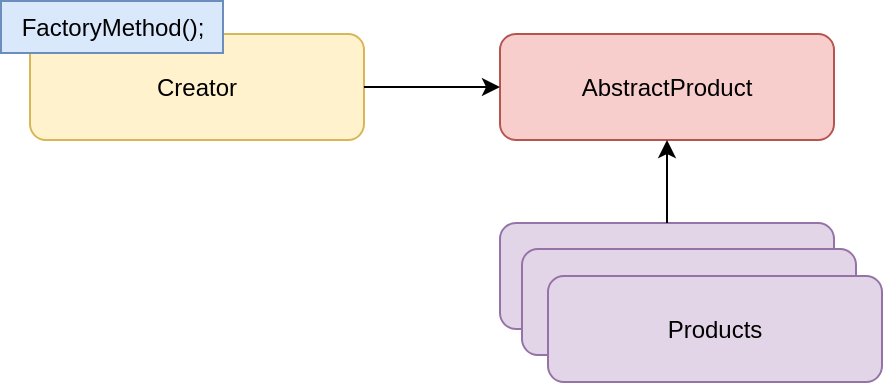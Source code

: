 <mxfile version="12.2.6" type="device" pages="1"><diagram id="VXBbxkpiSFSg8vEY1Lf7" name="Page-1"><mxGraphModel dx="998" dy="548" grid="0" gridSize="10" guides="1" tooltips="1" connect="1" arrows="1" fold="1" page="1" pageScale="1" pageWidth="850" pageHeight="1100" math="0" shadow="0"><root><mxCell id="0"/><mxCell id="1" parent="0"/><mxCell id="4pCIquLUjhYXRsBzifbx-2" value="Creator" style="rounded=1;whiteSpace=wrap;html=1;fillColor=#fff2cc;strokeColor=#d6b656;" vertex="1" parent="1"><mxGeometry x="71" y="106" width="167" height="53" as="geometry"/></mxCell><mxCell id="4pCIquLUjhYXRsBzifbx-3" value="AbstractProduct" style="rounded=1;whiteSpace=wrap;html=1;fillColor=#f8cecc;strokeColor=#b85450;" vertex="1" parent="1"><mxGeometry x="306" y="106" width="167" height="53" as="geometry"/></mxCell><mxCell id="4pCIquLUjhYXRsBzifbx-4" value="Creator" style="rounded=1;whiteSpace=wrap;html=1;fillColor=#e1d5e7;strokeColor=#9673a6;" vertex="1" parent="1"><mxGeometry x="306" y="200.5" width="167" height="53" as="geometry"/></mxCell><mxCell id="4pCIquLUjhYXRsBzifbx-5" value="Creator" style="rounded=1;whiteSpace=wrap;html=1;fillColor=#e1d5e7;strokeColor=#9673a6;" vertex="1" parent="1"><mxGeometry x="317" y="213.5" width="167" height="53" as="geometry"/></mxCell><mxCell id="4pCIquLUjhYXRsBzifbx-6" value="Products" style="rounded=1;whiteSpace=wrap;html=1;fillColor=#e1d5e7;strokeColor=#9673a6;" vertex="1" parent="1"><mxGeometry x="330" y="227" width="167" height="53" as="geometry"/></mxCell><mxCell id="4pCIquLUjhYXRsBzifbx-7" value="" style="endArrow=classic;html=1;entryX=0;entryY=0.5;entryDx=0;entryDy=0;exitX=1;exitY=0.5;exitDx=0;exitDy=0;" edge="1" parent="1" source="4pCIquLUjhYXRsBzifbx-2" target="4pCIquLUjhYXRsBzifbx-3"><mxGeometry width="50" height="50" relative="1" as="geometry"><mxPoint x="196" y="227" as="sourcePoint"/><mxPoint x="246" y="177" as="targetPoint"/></mxGeometry></mxCell><mxCell id="4pCIquLUjhYXRsBzifbx-8" value="" style="endArrow=classic;html=1;entryX=0.5;entryY=1;entryDx=0;entryDy=0;exitX=0.5;exitY=0;exitDx=0;exitDy=0;" edge="1" parent="1" target="4pCIquLUjhYXRsBzifbx-3"><mxGeometry width="50" height="50" relative="1" as="geometry"><mxPoint x="389.5" y="200.5" as="sourcePoint"/><mxPoint x="97" y="608" as="targetPoint"/></mxGeometry></mxCell><mxCell id="4pCIquLUjhYXRsBzifbx-9" value="FactoryMethod();" style="rounded=0;whiteSpace=wrap;html=1;fillColor=#dae8fc;strokeColor=#6c8ebf;" vertex="1" parent="1"><mxGeometry x="56.5" y="89.5" width="111" height="26" as="geometry"/></mxCell></root></mxGraphModel></diagram></mxfile>